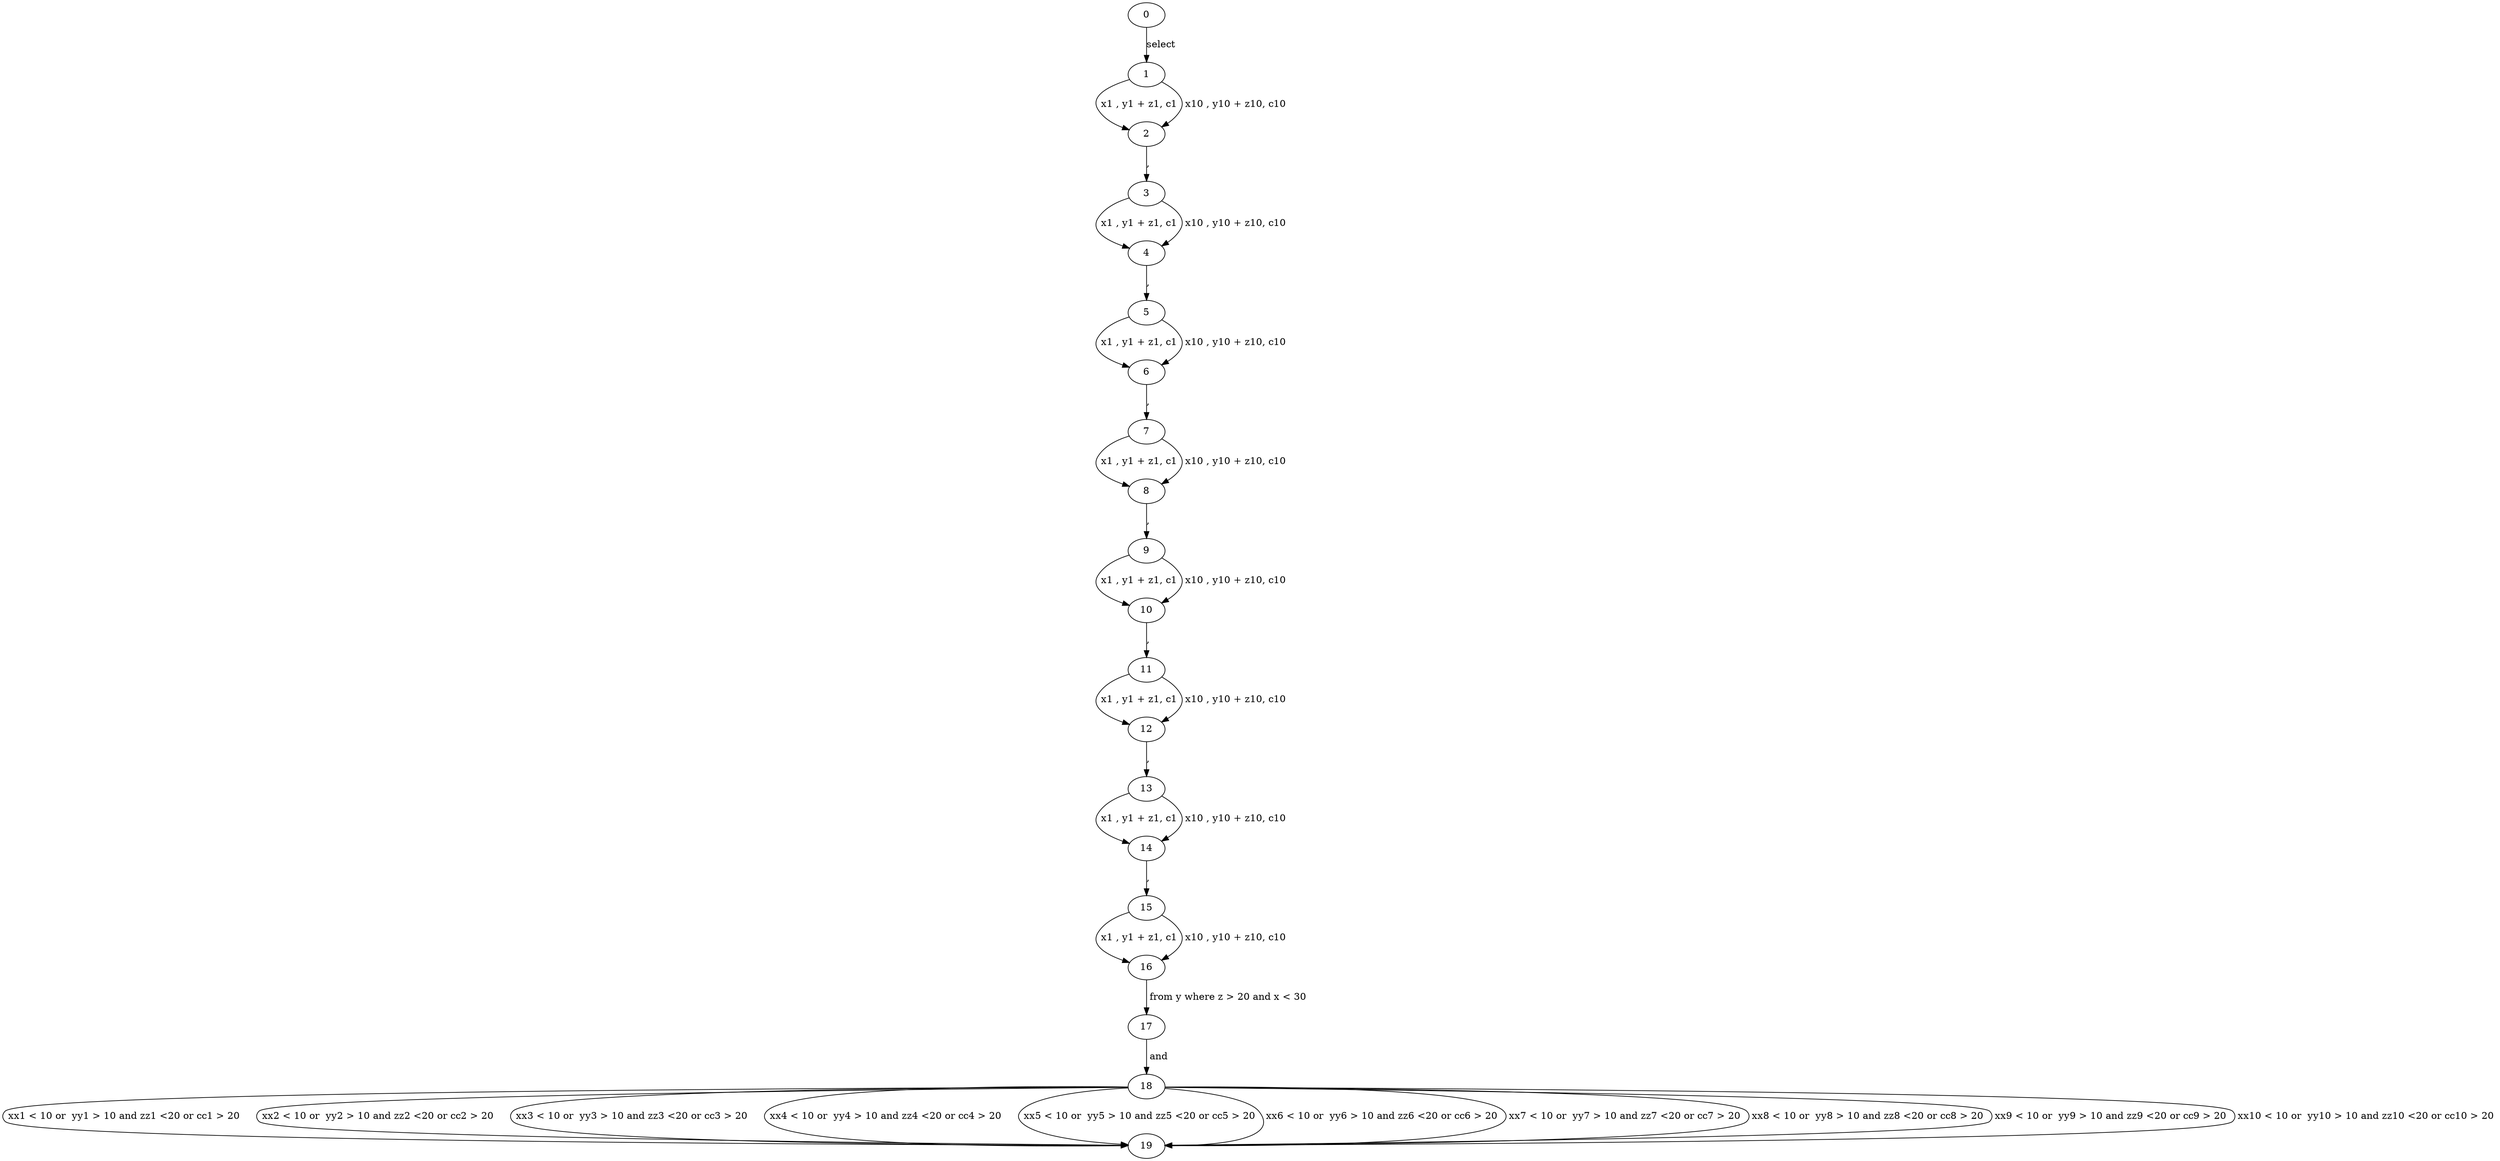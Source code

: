 digraph G {
0 ;
1 ;
2 ;
3 ;
4 ;
5 ;
6 ;
7 ;
8 ;
9 ;
10 ;
11 ;
12 ;
13 ;
14 ;
15 ;
16 ;
17 ;
18 ;
19 ;
0 -> 1 [ label="select "];
1 -> 2 [ label=" x1 , y1 + z1, c1 "];
1 -> 2 [ label=" x10 , y10 + z10, c10 "];
2 -> 3 [ label=","];
3 -> 4 [ label=" x1 , y1 + z1, c1 "];
3 -> 4 [ label=" x10 , y10 + z10, c10 "];
4 -> 5 [ label=","];
5 -> 6 [ label=" x1 , y1 + z1, c1 "];
5 -> 6 [ label=" x10 , y10 + z10, c10 "];
6 -> 7 [ label=","];
7 -> 8 [ label=" x1 , y1 + z1, c1 "];
7 -> 8 [ label=" x10 , y10 + z10, c10 "];
8 -> 9 [ label=","];
9 -> 10 [ label=" x1 , y1 + z1, c1 "];
9 -> 10 [ label=" x10 , y10 + z10, c10 "];
10 -> 11 [ label=","];
11 -> 12 [ label=" x1 , y1 + z1, c1 "];
11 -> 12 [ label=" x10 , y10 + z10, c10 "];
12 -> 13 [ label=","];
13 -> 14 [ label=" x1 , y1 + z1, c1 "];
13 -> 14 [ label=" x10 , y10 + z10, c10 "];
14 -> 15 [ label=","];
15 -> 16 [ label=" x1 , y1 + z1, c1 "];
15 -> 16 [ label=" x10 , y10 + z10, c10 "];
16 -> 17 [ label=" from y where z > 20 and x < 30"];
17 -> 18 [ label=" and "];
18 -> 19 [ label=" xx1 < 10 or  yy1 > 10 and zz1 <20 or cc1 > 20 "];
18 -> 19 [ label=" xx2 < 10 or  yy2 > 10 and zz2 <20 or cc2 > 20 "];
18 -> 19 [ label=" xx3 < 10 or  yy3 > 10 and zz3 <20 or cc3 > 20 "];
18 -> 19 [ label=" xx4 < 10 or  yy4 > 10 and zz4 <20 or cc4 > 20 "];
18 -> 19 [ label=" xx5 < 10 or  yy5 > 10 and zz5 <20 or cc5 > 20 "];
18 -> 19 [ label=" xx6 < 10 or  yy6 > 10 and zz6 <20 or cc6 > 20 "];
18 -> 19 [ label=" xx7 < 10 or  yy7 > 10 and zz7 <20 or cc7 > 20 "];
18 -> 19 [ label=" xx8 < 10 or  yy8 > 10 and zz8 <20 or cc8 > 20 "];
18 -> 19 [ label=" xx9 < 10 or  yy9 > 10 and zz9 <20 or cc9 > 20 "];
18 -> 19 [ label=" xx10 < 10 or  yy10 > 10 and zz10 <20 or cc10 > 20 "];
}
